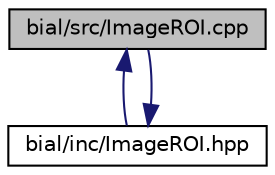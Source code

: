 digraph "bial/src/ImageROI.cpp"
{
  edge [fontname="Helvetica",fontsize="10",labelfontname="Helvetica",labelfontsize="10"];
  node [fontname="Helvetica",fontsize="10",shape=record];
  Node1 [label="bial/src/ImageROI.cpp",height=0.2,width=0.4,color="black", fillcolor="grey75", style="filled", fontcolor="black"];
  Node1 -> Node2 [dir="back",color="midnightblue",fontsize="10",style="solid",fontname="Helvetica"];
  Node2 [label="bial/inc/ImageROI.hpp",height=0.2,width=0.4,color="black", fillcolor="white", style="filled",URL="$_image_r_o_i_8hpp.html"];
  Node2 -> Node1 [dir="back",color="midnightblue",fontsize="10",style="solid",fontname="Helvetica"];
}

